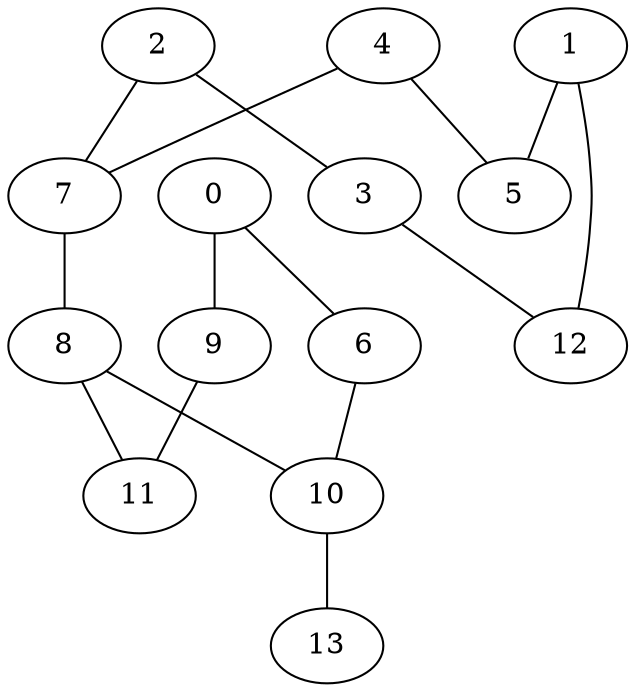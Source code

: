 graph "sampletest150-mod5_image16.bmp" {
	0	 [type=corner,
		x=511,
		y=182];
	6	 [type=corner,
		x=400,
		y=195];
	0 -- 6	 [angle0="-.12",
		frequency=1,
		type0=line];
	9	 [type=corner,
		x=543,
		y=316];
	0 -- 9	 [angle0="1.34",
		frequency=1,
		type0=line];
	1	 [type=corner,
		x="-14",
		y=393];
	5	 [type=corner,
		x=245,
		y=372];
	1 -- 5	 [angle0="-.08",
		frequency=1,
		type0=line];
	12	 [type=corner,
		x=5,
		y=142];
	1 -- 12	 [angle0="-1.50",
		frequency=1,
		type0=line];
	2	 [type=corner,
		x=258,
		y=239];
	3	 [type=corner,
		x=255,
		y=145];
	2 -- 3	 [angle0="1.54",
		frequency=1,
		type0=line];
	7	 [type=intersection,
		x=292,
		y=250];
	2 -- 7	 [angle0=".31",
		frequency=1,
		type0=line];
	3 -- 12	 [angle0=".01",
		frequency=1,
		type0=line];
	4	 [type=corner,
		x=266,
		y=281];
	4 -- 5	 [angle0="-1.34",
		frequency=1,
		type0=line];
	4 -- 7	 [angle0="-.87",
		frequency=1,
		type0=line];
	10	 [type=intersection,
		x=384,
		y=247];
	6 -- 10	 [angle0="-1.27",
		frequency=1,
		type0=line];
	8	 [type=intersection,
		x=383,
		y=272];
	7 -- 8	 [angle0=".24",
		frequency=1,
		type0=line];
	8 -- 10	 [angle0="-1.53",
		frequency=1,
		type0=line];
	11	 [type=corner,
		x=385,
		y=312];
	8 -- 11	 [angle0="1.52",
		frequency=1,
		type0=line];
	9 -- 11	 [angle0=".03",
		frequency=1,
		type0=line];
	13	 [type=endpoint,
		x=453,
		y=293];
	10 -- 13	 [angle0=".59",
		frequency=1,
		type0=line];
}
